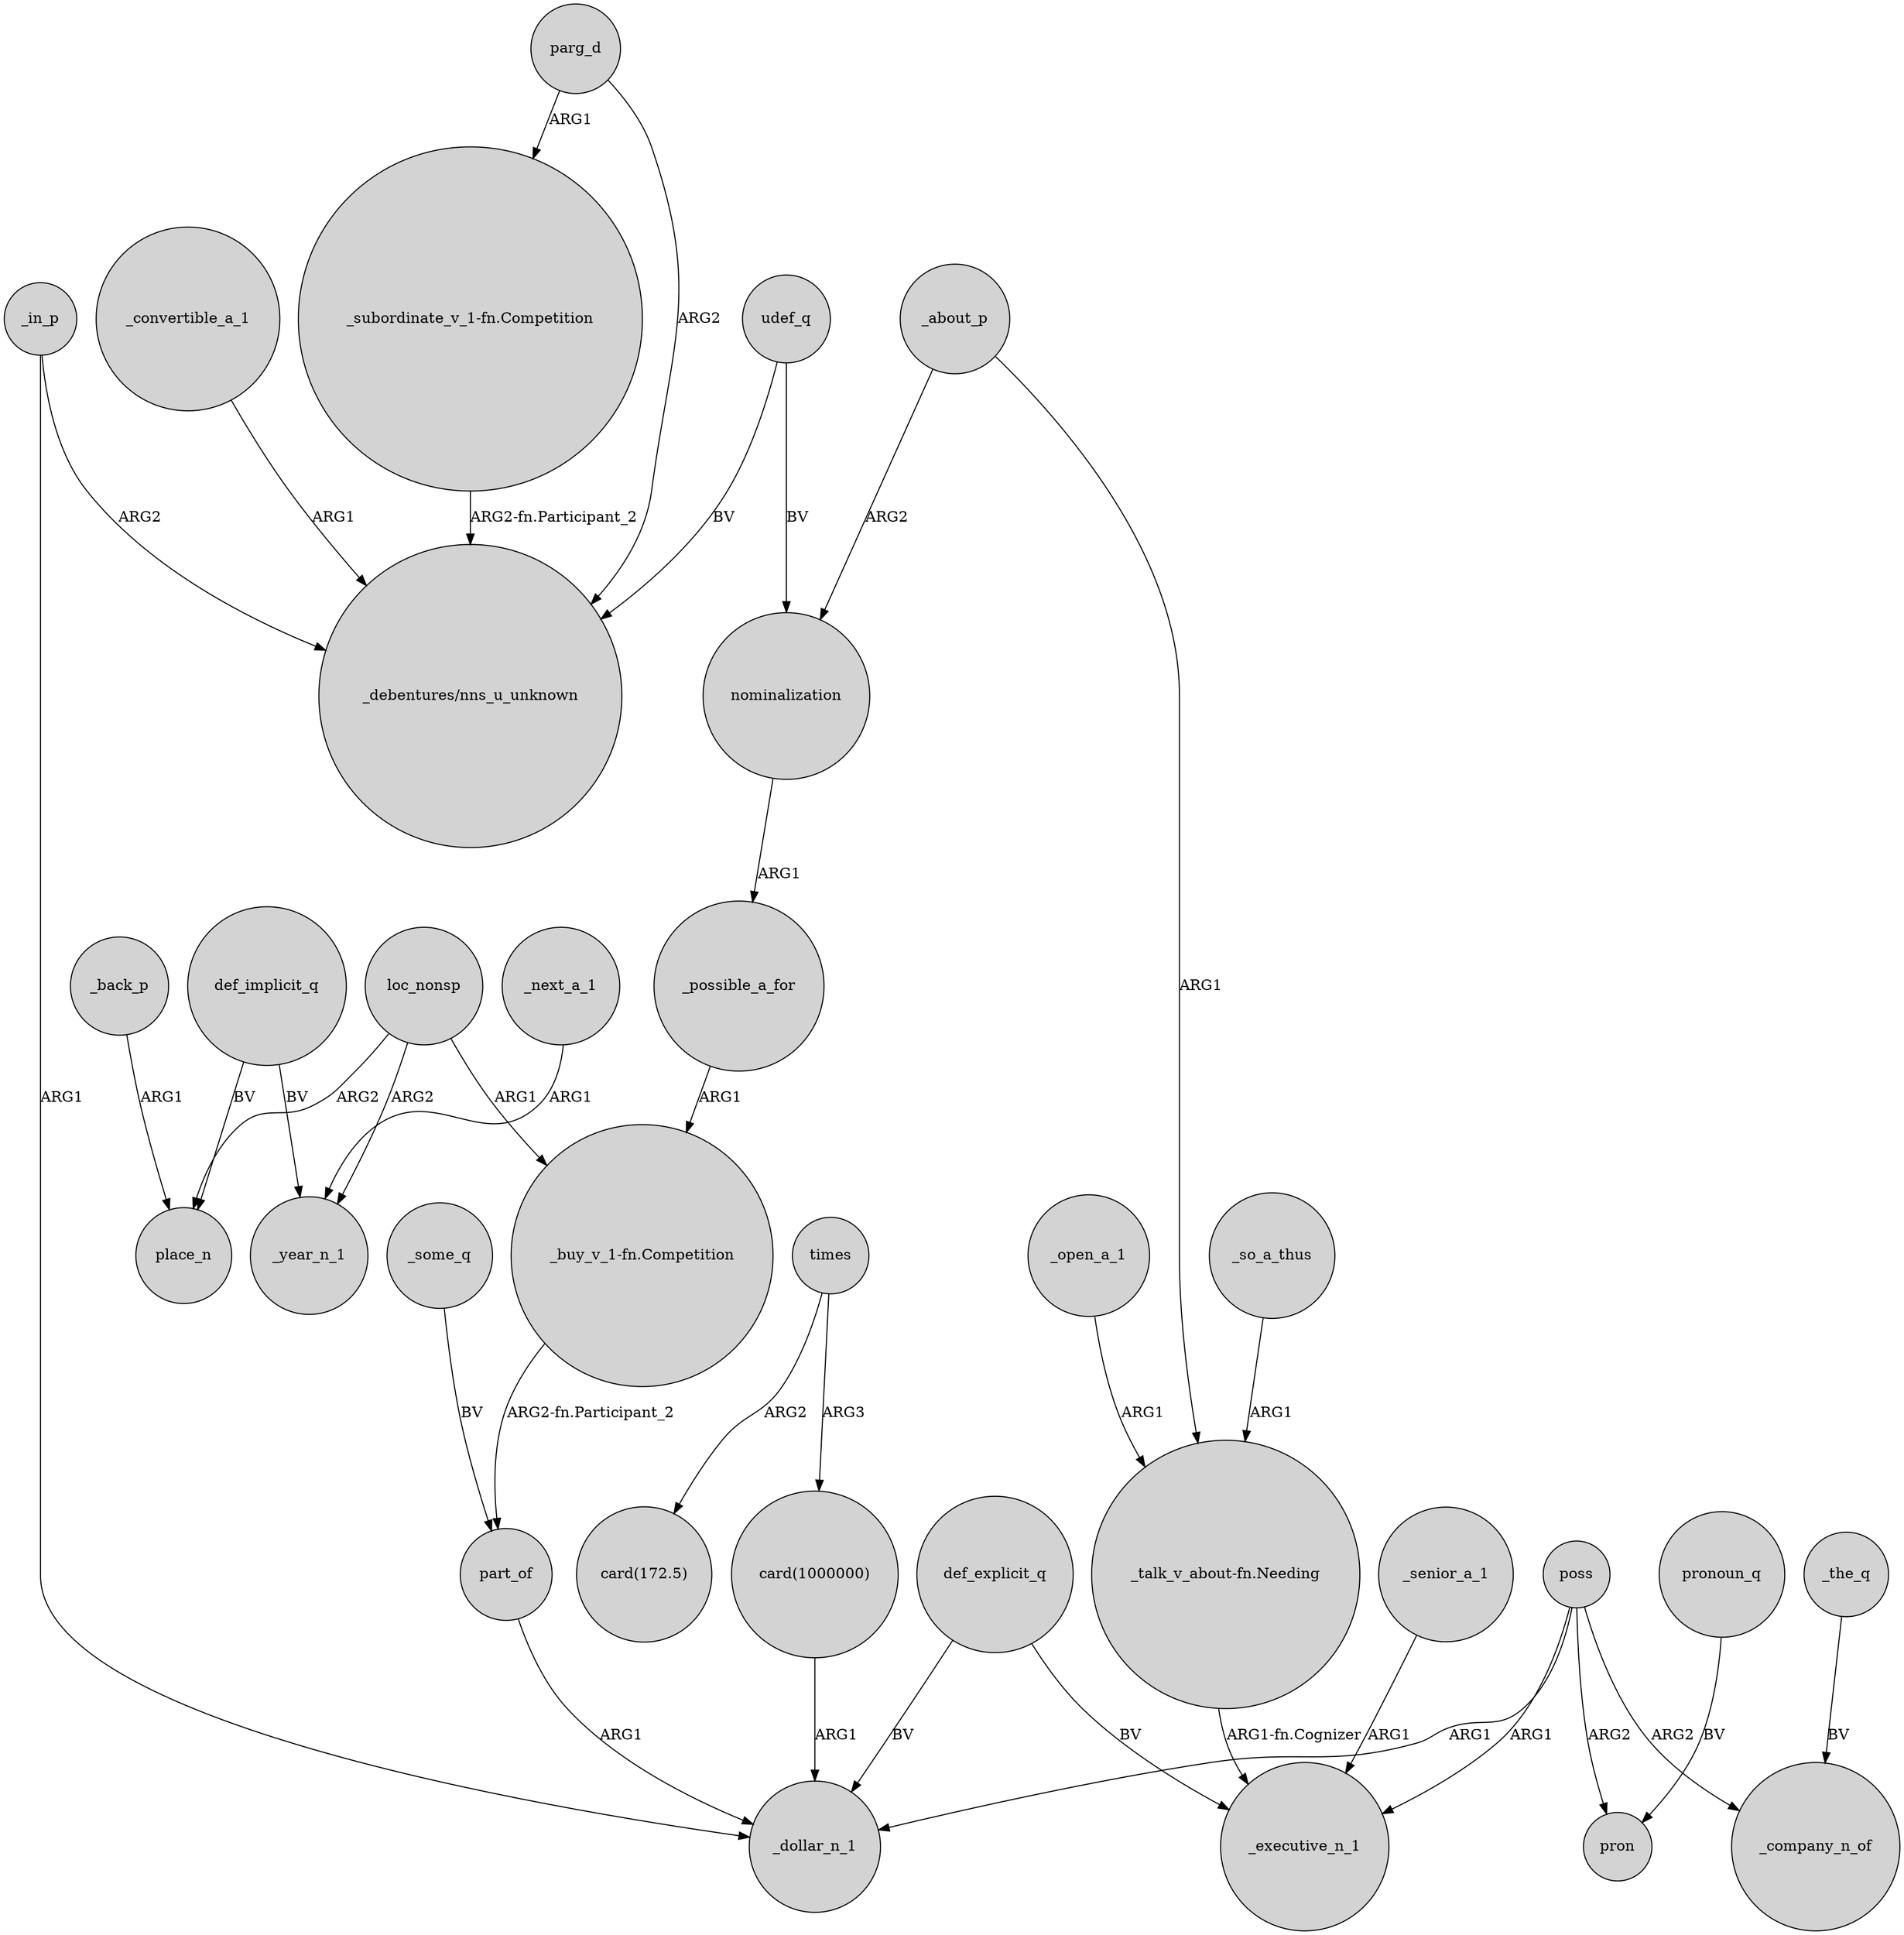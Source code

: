 digraph {
	node [shape=circle style=filled]
	def_explicit_q -> _dollar_n_1 [label=BV]
	loc_nonsp -> "_buy_v_1-fn.Competition" [label=ARG1]
	_senior_a_1 -> _executive_n_1 [label=ARG1]
	_possible_a_for -> "_buy_v_1-fn.Competition" [label=ARG1]
	def_implicit_q -> place_n [label=BV]
	"_subordinate_v_1-fn.Competition" -> "_debentures/nns_u_unknown" [label="ARG2-fn.Participant_2"]
	def_implicit_q -> _year_n_1 [label=BV]
	udef_q -> nominalization [label=BV]
	times -> "card(1000000)" [label=ARG3]
	"_buy_v_1-fn.Competition" -> part_of [label="ARG2-fn.Participant_2"]
	def_explicit_q -> _executive_n_1 [label=BV]
	_about_p -> nominalization [label=ARG2]
	loc_nonsp -> _year_n_1 [label=ARG2]
	pronoun_q -> pron [label=BV]
	_in_p -> _dollar_n_1 [label=ARG1]
	poss -> pron [label=ARG2]
	poss -> _company_n_of [label=ARG2]
	_back_p -> place_n [label=ARG1]
	poss -> _executive_n_1 [label=ARG1]
	parg_d -> "_debentures/nns_u_unknown" [label=ARG2]
	_in_p -> "_debentures/nns_u_unknown" [label=ARG2]
	_convertible_a_1 -> "_debentures/nns_u_unknown" [label=ARG1]
	_so_a_thus -> "_talk_v_about-fn.Needing" [label=ARG1]
	"card(1000000)" -> _dollar_n_1 [label=ARG1]
	part_of -> _dollar_n_1 [label=ARG1]
	_some_q -> part_of [label=BV]
	"_talk_v_about-fn.Needing" -> _executive_n_1 [label="ARG1-fn.Cognizer"]
	nominalization -> _possible_a_for [label=ARG1]
	_about_p -> "_talk_v_about-fn.Needing" [label=ARG1]
	parg_d -> "_subordinate_v_1-fn.Competition" [label=ARG1]
	loc_nonsp -> place_n [label=ARG2]
	times -> "card(172.5)" [label=ARG2]
	poss -> _dollar_n_1 [label=ARG1]
	_next_a_1 -> _year_n_1 [label=ARG1]
	udef_q -> "_debentures/nns_u_unknown" [label=BV]
	_open_a_1 -> "_talk_v_about-fn.Needing" [label=ARG1]
	_the_q -> _company_n_of [label=BV]
}
